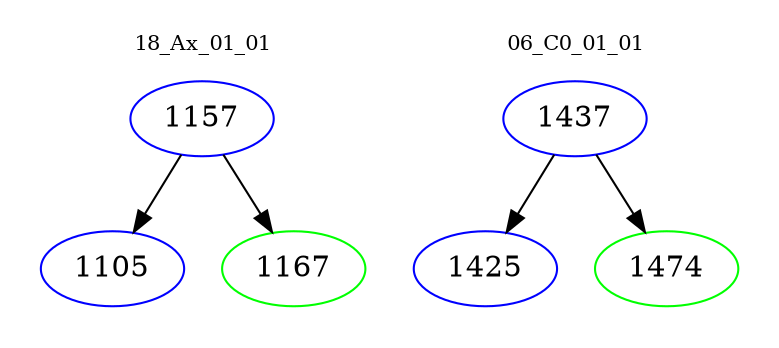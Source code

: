 digraph{
subgraph cluster_0 {
color = white
label = "18_Ax_01_01";
fontsize=10;
T0_1157 [label="1157", color="blue"]
T0_1157 -> T0_1105 [color="black"]
T0_1105 [label="1105", color="blue"]
T0_1157 -> T0_1167 [color="black"]
T0_1167 [label="1167", color="green"]
}
subgraph cluster_1 {
color = white
label = "06_C0_01_01";
fontsize=10;
T1_1437 [label="1437", color="blue"]
T1_1437 -> T1_1425 [color="black"]
T1_1425 [label="1425", color="blue"]
T1_1437 -> T1_1474 [color="black"]
T1_1474 [label="1474", color="green"]
}
}

